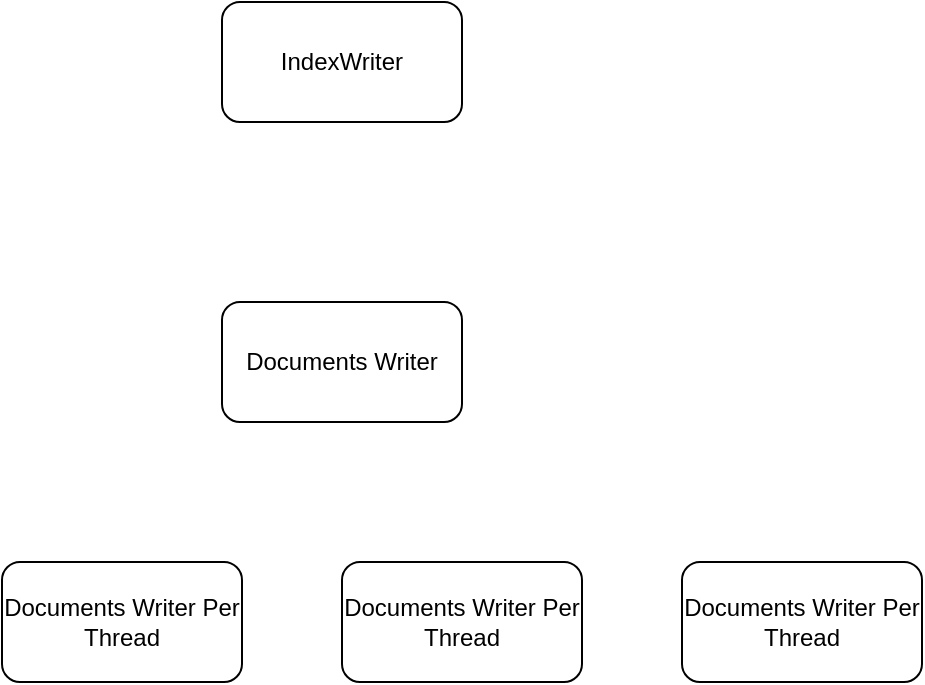 <mxfile>
    <diagram id="o5ONtQLhCUkpU4KGBkZo" name="Page-1">
        <mxGraphModel dx="882" dy="830" grid="1" gridSize="10" guides="1" tooltips="1" connect="1" arrows="1" fold="1" page="1" pageScale="1" pageWidth="850" pageHeight="1100" background="none" math="0" shadow="0">
            <root>
                <mxCell id="0"/>
                <mxCell id="1" parent="0"/>
                <mxCell id="2" value="IndexWriter" style="rounded=1;whiteSpace=wrap;html=1;" vertex="1" parent="1">
                    <mxGeometry x="160" y="160" width="120" height="60" as="geometry"/>
                </mxCell>
                <mxCell id="3" value="Documents Writer" style="rounded=1;whiteSpace=wrap;html=1;" vertex="1" parent="1">
                    <mxGeometry x="160" y="310" width="120" height="60" as="geometry"/>
                </mxCell>
                <mxCell id="4" value="Documents Writer Per Thread" style="rounded=1;whiteSpace=wrap;html=1;gradientColor=#ffffff;" vertex="1" parent="1">
                    <mxGeometry x="50" y="440" width="120" height="60" as="geometry"/>
                </mxCell>
                <mxCell id="5" value="Documents Writer Per Thread" style="rounded=1;whiteSpace=wrap;html=1;gradientColor=#ffffff;" vertex="1" parent="1">
                    <mxGeometry x="220" y="440" width="120" height="60" as="geometry"/>
                </mxCell>
                <mxCell id="6" value="Documents Writer Per Thread" style="rounded=1;whiteSpace=wrap;html=1;gradientColor=#ffffff;" vertex="1" parent="1">
                    <mxGeometry x="390" y="440" width="120" height="60" as="geometry"/>
                </mxCell>
            </root>
        </mxGraphModel>
    </diagram>
</mxfile>